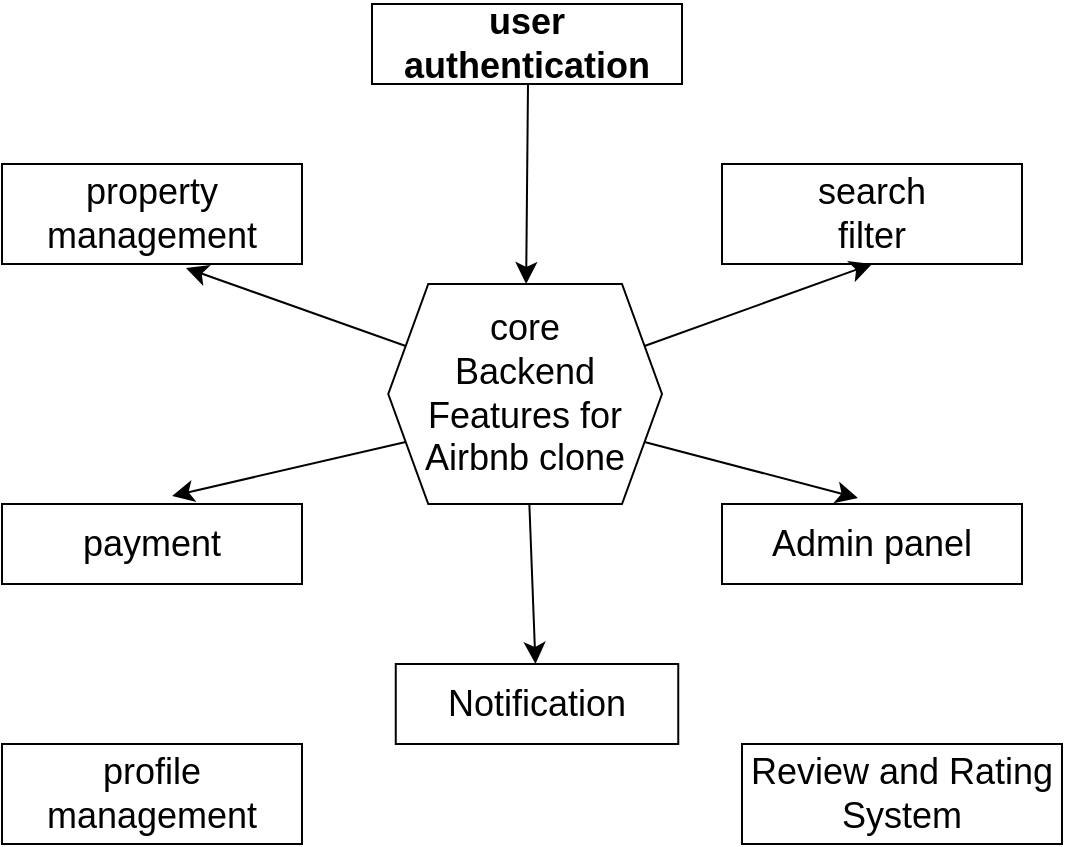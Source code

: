 <mxfile version="27.2.0">
  <diagram name="Page-1" id="IygSzYJKI3zrrV-4_MAw">
    <mxGraphModel dx="872" dy="563" grid="1" gridSize="10" guides="1" tooltips="1" connect="1" arrows="1" fold="1" page="1" pageScale="1" pageWidth="850" pageHeight="1100" math="0" shadow="0">
      <root>
        <mxCell id="0" />
        <mxCell id="1" parent="0" />
        <mxCell id="OcbvD5TkpZ3bCiHHoAHn-13" value="" style="edgeStyle=none;curved=1;rounded=0;orthogonalLoop=1;jettySize=auto;html=1;fontSize=12;startSize=8;endSize=8;" edge="1" parent="1" source="OcbvD5TkpZ3bCiHHoAHn-1" target="OcbvD5TkpZ3bCiHHoAHn-7">
          <mxGeometry relative="1" as="geometry">
            <Array as="points">
              <mxPoint x="503" y="110" />
            </Array>
          </mxGeometry>
        </mxCell>
        <mxCell id="OcbvD5TkpZ3bCiHHoAHn-1" value="user&lt;div&gt;authentication&lt;/div&gt;" style="rounded=0;whiteSpace=wrap;html=1;fontStyle=1;fontSize=18;" vertex="1" parent="1">
          <mxGeometry x="425" y="70" width="155" height="40" as="geometry" />
        </mxCell>
        <mxCell id="OcbvD5TkpZ3bCiHHoAHn-5" value="property&lt;div&gt;management&lt;/div&gt;" style="rounded=0;whiteSpace=wrap;html=1;fontSize=18;" vertex="1" parent="1">
          <mxGeometry x="240" y="150" width="150" height="50" as="geometry" />
        </mxCell>
        <mxCell id="OcbvD5TkpZ3bCiHHoAHn-6" value="search&lt;div&gt;filter&lt;/div&gt;" style="rounded=0;whiteSpace=wrap;html=1;fontSize=18;" vertex="1" parent="1">
          <mxGeometry x="600" y="150" width="150" height="50" as="geometry" />
        </mxCell>
        <mxCell id="OcbvD5TkpZ3bCiHHoAHn-14" value="" style="edgeStyle=none;curved=1;rounded=0;orthogonalLoop=1;jettySize=auto;html=1;fontSize=12;startSize=8;endSize=8;" edge="1" parent="1" source="OcbvD5TkpZ3bCiHHoAHn-7" target="OcbvD5TkpZ3bCiHHoAHn-10">
          <mxGeometry relative="1" as="geometry" />
        </mxCell>
        <mxCell id="OcbvD5TkpZ3bCiHHoAHn-18" style="edgeStyle=none;curved=1;rounded=0;orthogonalLoop=1;jettySize=auto;html=1;exitX=0;exitY=0.25;exitDx=0;exitDy=0;fontSize=12;startSize=8;endSize=8;entryX=0.613;entryY=1.04;entryDx=0;entryDy=0;entryPerimeter=0;" edge="1" parent="1" source="OcbvD5TkpZ3bCiHHoAHn-7" target="OcbvD5TkpZ3bCiHHoAHn-5">
          <mxGeometry relative="1" as="geometry">
            <mxPoint x="320" y="240" as="targetPoint" />
            <Array as="points" />
          </mxGeometry>
        </mxCell>
        <mxCell id="OcbvD5TkpZ3bCiHHoAHn-25" style="edgeStyle=none;curved=1;rounded=0;orthogonalLoop=1;jettySize=auto;html=1;exitX=1;exitY=0.25;exitDx=0;exitDy=0;entryX=0.5;entryY=1;entryDx=0;entryDy=0;fontSize=12;startSize=8;endSize=8;" edge="1" parent="1" source="OcbvD5TkpZ3bCiHHoAHn-7" target="OcbvD5TkpZ3bCiHHoAHn-6">
          <mxGeometry relative="1" as="geometry" />
        </mxCell>
        <mxCell id="OcbvD5TkpZ3bCiHHoAHn-7" value="core&lt;div&gt;Backend&lt;/div&gt;&lt;div&gt;Features for&lt;/div&gt;&lt;div&gt;Airbnb clone&lt;/div&gt;" style="shape=hexagon;perimeter=hexagonPerimeter2;whiteSpace=wrap;html=1;fixedSize=1;fontSize=18;" vertex="1" parent="1">
          <mxGeometry x="433.13" y="210" width="136.87" height="110" as="geometry" />
        </mxCell>
        <mxCell id="OcbvD5TkpZ3bCiHHoAHn-8" value="&lt;font style=&quot;font-size: 18px;&quot;&gt;payment&lt;/font&gt;" style="rounded=0;whiteSpace=wrap;html=1;" vertex="1" parent="1">
          <mxGeometry x="240" y="320" width="150" height="40" as="geometry" />
        </mxCell>
        <mxCell id="OcbvD5TkpZ3bCiHHoAHn-9" value="&lt;font style=&quot;font-size: 18px;&quot;&gt;Admin panel&lt;/font&gt;" style="rounded=0;whiteSpace=wrap;html=1;" vertex="1" parent="1">
          <mxGeometry x="600" y="320" width="150" height="40" as="geometry" />
        </mxCell>
        <mxCell id="OcbvD5TkpZ3bCiHHoAHn-10" value="&lt;font style=&quot;font-size: 18px;&quot;&gt;Notification&lt;/font&gt;" style="rounded=0;whiteSpace=wrap;html=1;" vertex="1" parent="1">
          <mxGeometry x="436.88" y="400" width="141.25" height="40" as="geometry" />
        </mxCell>
        <mxCell id="OcbvD5TkpZ3bCiHHoAHn-11" value="&lt;font style=&quot;font-size: 18px;&quot;&gt;profile&lt;/font&gt;&lt;div&gt;&lt;font style=&quot;font-size: 18px;&quot;&gt;management&lt;/font&gt;&lt;/div&gt;" style="rounded=0;whiteSpace=wrap;html=1;" vertex="1" parent="1">
          <mxGeometry x="240" y="440" width="150" height="50" as="geometry" />
        </mxCell>
        <mxCell id="OcbvD5TkpZ3bCiHHoAHn-12" value="&lt;font style=&quot;font-size: 18px;&quot;&gt;Review and Rating&lt;/font&gt;&lt;div&gt;&lt;font style=&quot;font-size: 18px;&quot;&gt;System&lt;/font&gt;&lt;/div&gt;" style="rounded=0;whiteSpace=wrap;html=1;" vertex="1" parent="1">
          <mxGeometry x="610" y="440" width="160" height="50" as="geometry" />
        </mxCell>
        <mxCell id="OcbvD5TkpZ3bCiHHoAHn-20" style="edgeStyle=none;curved=1;rounded=0;orthogonalLoop=1;jettySize=auto;html=1;exitX=0;exitY=0.75;exitDx=0;exitDy=0;entryX=0.567;entryY=-0.1;entryDx=0;entryDy=0;entryPerimeter=0;fontSize=12;startSize=8;endSize=8;" edge="1" parent="1" source="OcbvD5TkpZ3bCiHHoAHn-7" target="OcbvD5TkpZ3bCiHHoAHn-8">
          <mxGeometry relative="1" as="geometry" />
        </mxCell>
        <mxCell id="OcbvD5TkpZ3bCiHHoAHn-21" style="edgeStyle=none;curved=1;rounded=0;orthogonalLoop=1;jettySize=auto;html=1;exitX=1;exitY=0.75;exitDx=0;exitDy=0;entryX=0.453;entryY=-0.075;entryDx=0;entryDy=0;entryPerimeter=0;fontSize=12;startSize=8;endSize=8;" edge="1" parent="1" source="OcbvD5TkpZ3bCiHHoAHn-7" target="OcbvD5TkpZ3bCiHHoAHn-9">
          <mxGeometry relative="1" as="geometry" />
        </mxCell>
      </root>
    </mxGraphModel>
  </diagram>
</mxfile>
